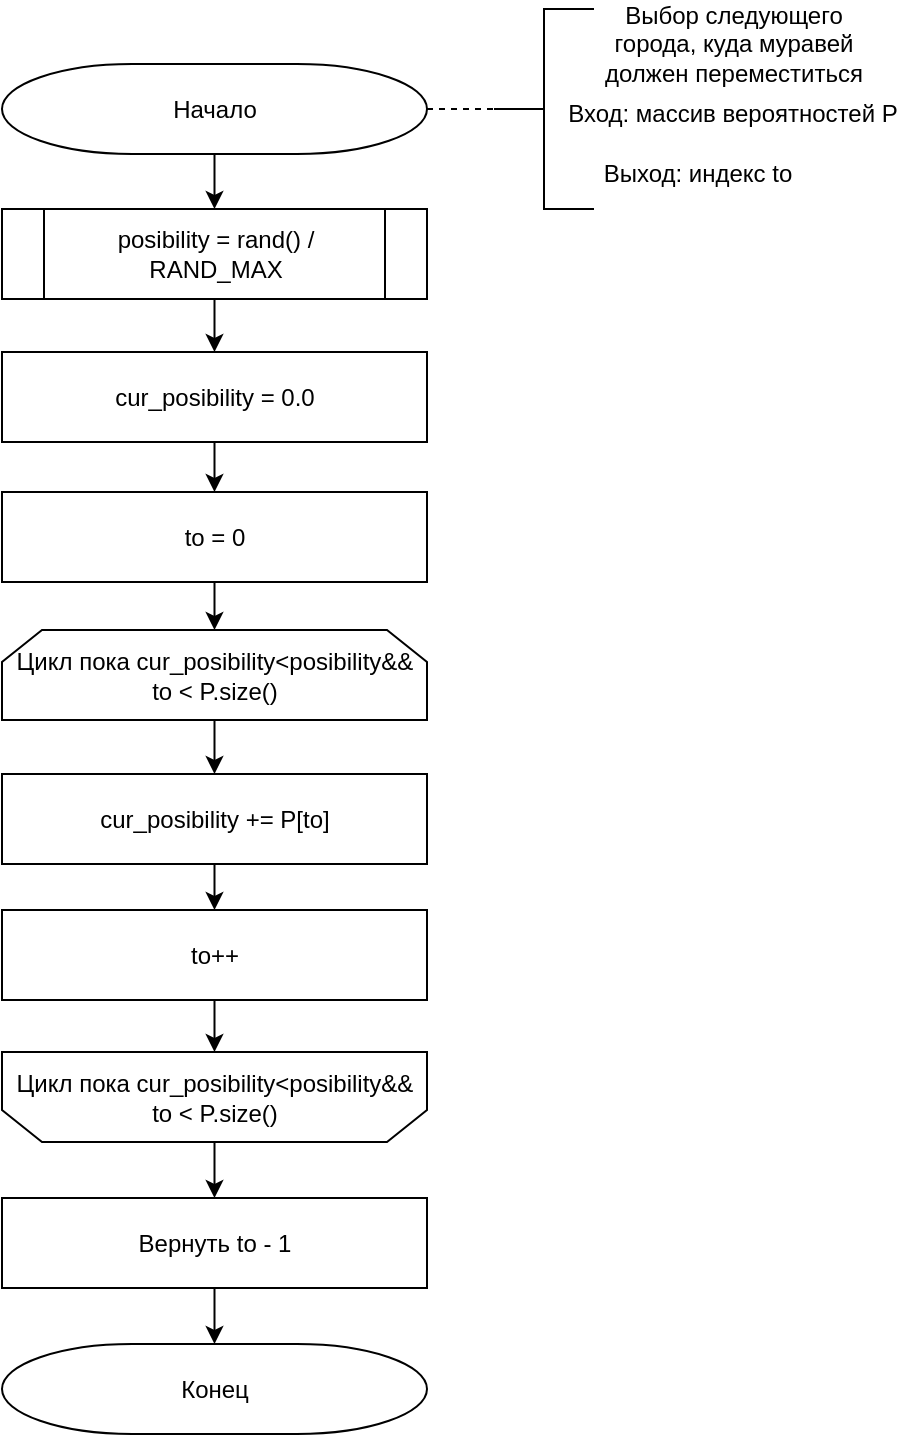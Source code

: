 <mxfile version="23.0.2" type="device">
  <diagram name="Page-1" id="q3NJO-tHV-aFm93-dLds">
    <mxGraphModel dx="1107" dy="758" grid="0" gridSize="10" guides="1" tooltips="1" connect="1" arrows="1" fold="1" page="0" pageScale="1" pageWidth="850" pageHeight="1100" math="0" shadow="0">
      <root>
        <mxCell id="0" />
        <mxCell id="1" parent="0" />
        <mxCell id="_FGk6DLyv3CjvG89jNfV-1" value="Начало" style="strokeWidth=1;html=1;shape=mxgraph.flowchart.terminator;whiteSpace=wrap;rotation=0;" parent="1" vertex="1">
          <mxGeometry x="312" y="208" width="212.5" height="45" as="geometry" />
        </mxCell>
        <mxCell id="_FGk6DLyv3CjvG89jNfV-2" style="edgeStyle=orthogonalEdgeStyle;rounded=0;orthogonalLoop=1;jettySize=auto;html=1;entryX=0.5;entryY=0;entryDx=0;entryDy=0;exitX=0.5;exitY=1;exitDx=0;exitDy=0;" parent="1" source="_FGk6DLyv3CjvG89jNfV-3" target="_FGk6DLyv3CjvG89jNfV-33" edge="1">
          <mxGeometry relative="1" as="geometry">
            <mxPoint x="418.25" y="420" as="targetPoint" />
          </mxGeometry>
        </mxCell>
        <mxCell id="_FGk6DLyv3CjvG89jNfV-3" value="cur_posibility = 0.0" style="rounded=0;whiteSpace=wrap;html=1;rotation=0;" parent="1" vertex="1">
          <mxGeometry x="312" y="352" width="212.5" height="45" as="geometry" />
        </mxCell>
        <mxCell id="_FGk6DLyv3CjvG89jNfV-4" value="" style="strokeWidth=1;html=1;shape=mxgraph.flowchart.annotation_2;align=left;labelPosition=right;pointerEvents=1;" parent="1" vertex="1">
          <mxGeometry x="558" y="180.5" width="50" height="100" as="geometry" />
        </mxCell>
        <mxCell id="_FGk6DLyv3CjvG89jNfV-5" value="" style="endArrow=none;dashed=1;html=1;rounded=0;exitX=1;exitY=0.5;exitDx=0;exitDy=0;exitPerimeter=0;entryX=0;entryY=0.5;entryDx=0;entryDy=0;entryPerimeter=0;" parent="1" source="_FGk6DLyv3CjvG89jNfV-1" target="_FGk6DLyv3CjvG89jNfV-4" edge="1">
          <mxGeometry width="50" height="50" relative="1" as="geometry">
            <mxPoint x="739" y="528" as="sourcePoint" />
            <mxPoint x="789" y="478" as="targetPoint" />
          </mxGeometry>
        </mxCell>
        <mxCell id="_FGk6DLyv3CjvG89jNfV-6" value="Конец" style="strokeWidth=1;html=1;shape=mxgraph.flowchart.terminator;whiteSpace=wrap;rotation=0;" parent="1" vertex="1">
          <mxGeometry x="312" y="848" width="212.5" height="45" as="geometry" />
        </mxCell>
        <mxCell id="_FGk6DLyv3CjvG89jNfV-8" value="cur_posibility += P[to]" style="rounded=0;whiteSpace=wrap;html=1;rotation=0;" parent="1" vertex="1">
          <mxGeometry x="312" y="563" width="212.5" height="45" as="geometry" />
        </mxCell>
        <mxCell id="_FGk6DLyv3CjvG89jNfV-10" value="" style="endArrow=classic;html=1;rounded=0;entryX=0.5;entryY=0;entryDx=0;entryDy=0;entryPerimeter=0;exitX=0.5;exitY=1;exitDx=0;exitDy=0;" parent="1" source="_FGk6DLyv3CjvG89jNfV-29" target="_FGk6DLyv3CjvG89jNfV-6" edge="1">
          <mxGeometry width="50" height="50" relative="1" as="geometry">
            <mxPoint x="418.25" y="1375.0" as="sourcePoint" />
            <mxPoint x="549" y="1227" as="targetPoint" />
          </mxGeometry>
        </mxCell>
        <mxCell id="_FGk6DLyv3CjvG89jNfV-12" value="" style="endArrow=classic;html=1;rounded=0;entryX=0.5;entryY=0;entryDx=0;entryDy=0;exitX=0.5;exitY=1;exitDx=0;exitDy=0;" parent="1" source="_FGk6DLyv3CjvG89jNfV-31" target="_FGk6DLyv3CjvG89jNfV-3" edge="1">
          <mxGeometry width="50" height="50" relative="1" as="geometry">
            <mxPoint x="687" y="386" as="sourcePoint" />
            <mxPoint x="418.25" y="352" as="targetPoint" />
          </mxGeometry>
        </mxCell>
        <mxCell id="_FGk6DLyv3CjvG89jNfV-13" value="" style="endArrow=classic;html=1;rounded=0;entryX=0.5;entryY=0;entryDx=0;entryDy=0;exitX=0.5;exitY=1;exitDx=0;exitDy=0;exitPerimeter=0;" parent="1" source="_FGk6DLyv3CjvG89jNfV-1" target="_FGk6DLyv3CjvG89jNfV-31" edge="1">
          <mxGeometry width="50" height="50" relative="1" as="geometry">
            <mxPoint x="404" y="578" as="sourcePoint" />
            <mxPoint x="418.25" y="280" as="targetPoint" />
          </mxGeometry>
        </mxCell>
        <mxCell id="_FGk6DLyv3CjvG89jNfV-14" value="to++" style="rounded=0;whiteSpace=wrap;html=1;rotation=0;" parent="1" vertex="1">
          <mxGeometry x="312" y="631" width="212.5" height="45" as="geometry" />
        </mxCell>
        <mxCell id="_FGk6DLyv3CjvG89jNfV-15" value="" style="endArrow=classic;html=1;rounded=0;entryX=0.5;entryY=0;entryDx=0;entryDy=0;exitX=0.5;exitY=1;exitDx=0;exitDy=0;" parent="1" source="_FGk6DLyv3CjvG89jNfV-8" target="_FGk6DLyv3CjvG89jNfV-14" edge="1">
          <mxGeometry width="50" height="50" relative="1" as="geometry">
            <mxPoint x="461" y="1376" as="sourcePoint" />
            <mxPoint x="511" y="1326" as="targetPoint" />
          </mxGeometry>
        </mxCell>
        <mxCell id="_FGk6DLyv3CjvG89jNfV-16" value="Цикл пока cur_posibility&amp;lt;posibility&amp;amp;&amp;amp; to &amp;lt; P.size()" style="shape=loopLimit;whiteSpace=wrap;html=1;rotation=0;" parent="1" vertex="1">
          <mxGeometry x="312" y="491" width="212.5" height="45" as="geometry" />
        </mxCell>
        <mxCell id="_FGk6DLyv3CjvG89jNfV-19" value="Выбор следующего города, куда муравей должен переместиться" style="text;html=1;strokeColor=none;fillColor=none;align=center;verticalAlign=middle;whiteSpace=wrap;rounded=0;" parent="1" vertex="1">
          <mxGeometry x="603.88" y="183" width="147.75" height="30" as="geometry" />
        </mxCell>
        <mxCell id="_FGk6DLyv3CjvG89jNfV-20" value="Вход: массив вероятностей Р" style="text;html=1;strokeColor=none;fillColor=none;align=center;verticalAlign=middle;whiteSpace=wrap;rounded=0;" parent="1" vertex="1">
          <mxGeometry x="585.25" y="218" width="185" height="30" as="geometry" />
        </mxCell>
        <mxCell id="_FGk6DLyv3CjvG89jNfV-21" value="Выход: индекс to" style="text;html=1;strokeColor=none;fillColor=none;align=center;verticalAlign=middle;whiteSpace=wrap;rounded=0;" parent="1" vertex="1">
          <mxGeometry x="594" y="248" width="132" height="30" as="geometry" />
        </mxCell>
        <mxCell id="_FGk6DLyv3CjvG89jNfV-23" value="" style="endArrow=classic;html=1;rounded=0;entryX=0.5;entryY=0;entryDx=0;entryDy=0;exitX=0.5;exitY=1;exitDx=0;exitDy=0;" parent="1" source="_FGk6DLyv3CjvG89jNfV-33" target="_FGk6DLyv3CjvG89jNfV-16" edge="1">
          <mxGeometry width="50" height="50" relative="1" as="geometry">
            <mxPoint x="418.25" y="465" as="sourcePoint" />
            <mxPoint x="449" y="460" as="targetPoint" />
          </mxGeometry>
        </mxCell>
        <mxCell id="_FGk6DLyv3CjvG89jNfV-24" value="" style="endArrow=classic;html=1;rounded=0;entryX=0.5;entryY=0;entryDx=0;entryDy=0;exitX=0.5;exitY=1;exitDx=0;exitDy=0;" parent="1" source="_FGk6DLyv3CjvG89jNfV-16" target="_FGk6DLyv3CjvG89jNfV-8" edge="1">
          <mxGeometry width="50" height="50" relative="1" as="geometry">
            <mxPoint x="399" y="510" as="sourcePoint" />
            <mxPoint x="418.25" y="567" as="targetPoint" />
          </mxGeometry>
        </mxCell>
        <mxCell id="_FGk6DLyv3CjvG89jNfV-26" value="Цикл пока cur_posibility&amp;lt;posibility&amp;amp;&amp;amp; to &amp;lt; P.size()" style="shape=loopLimit;whiteSpace=wrap;html=1;strokeColor=default;fontFamily=Helvetica;fontSize=12;fontColor=default;fillColor=default;rotation=0;direction=west;" parent="1" vertex="1">
          <mxGeometry x="312" y="702" width="212.5" height="45" as="geometry" />
        </mxCell>
        <mxCell id="_FGk6DLyv3CjvG89jNfV-28" value="" style="endArrow=classic;html=1;rounded=0;entryX=0.5;entryY=1;entryDx=0;entryDy=0;exitX=0.5;exitY=1;exitDx=0;exitDy=0;" parent="1" source="_FGk6DLyv3CjvG89jNfV-14" target="_FGk6DLyv3CjvG89jNfV-26" edge="1">
          <mxGeometry width="50" height="50" relative="1" as="geometry">
            <mxPoint x="418.25" y="814" as="sourcePoint" />
            <mxPoint x="527" y="649" as="targetPoint" />
          </mxGeometry>
        </mxCell>
        <mxCell id="_FGk6DLyv3CjvG89jNfV-29" value="Вернуть tо - 1" style="rounded=0;whiteSpace=wrap;html=1;rotation=0;" parent="1" vertex="1">
          <mxGeometry x="312" y="775" width="212.5" height="45" as="geometry" />
        </mxCell>
        <mxCell id="_FGk6DLyv3CjvG89jNfV-30" value="" style="endArrow=classic;html=1;rounded=0;entryX=0.5;entryY=0;entryDx=0;entryDy=0;exitX=0.5;exitY=0;exitDx=0;exitDy=0;" parent="1" source="_FGk6DLyv3CjvG89jNfV-26" target="_FGk6DLyv3CjvG89jNfV-29" edge="1">
          <mxGeometry width="50" height="50" relative="1" as="geometry">
            <mxPoint x="410" y="832" as="sourcePoint" />
            <mxPoint x="460" y="782" as="targetPoint" />
          </mxGeometry>
        </mxCell>
        <mxCell id="_FGk6DLyv3CjvG89jNfV-31" value="posibility = rand() / RAND_MAX" style="shape=process;whiteSpace=wrap;html=1;backgroundOutline=1;rotation=0;" parent="1" vertex="1">
          <mxGeometry x="312" y="280.5" width="212.5" height="45" as="geometry" />
        </mxCell>
        <mxCell id="_FGk6DLyv3CjvG89jNfV-33" value="to = 0" style="rounded=0;whiteSpace=wrap;html=1;rotation=0;" parent="1" vertex="1">
          <mxGeometry x="312" y="422" width="212.5" height="45" as="geometry" />
        </mxCell>
      </root>
    </mxGraphModel>
  </diagram>
</mxfile>
